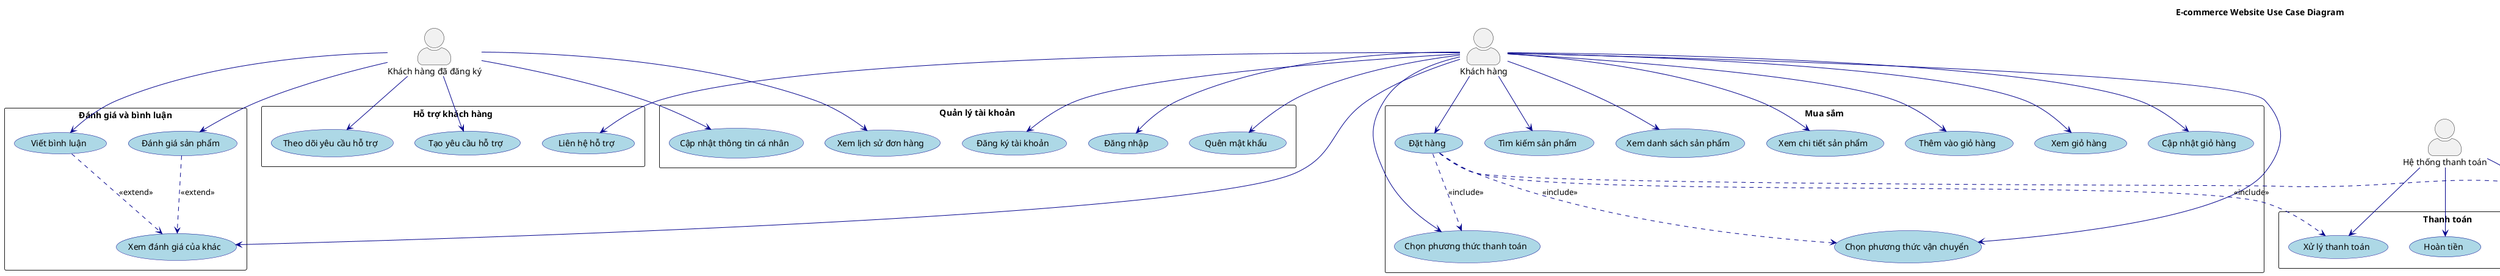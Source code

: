 @startuml E-commerce Website Use Case Diagram

!define RECTANGLE class

skinparam actorStyle awesome
skinparam usecase {
    BackgroundColor LightBlue
    BorderColor DarkBlue
    ArrowColor DarkBlue
}

title E-commerce Website Use Case Diagram

' Actors
actor "Khách hàng" as Customer
actor "Khách hàng đã đăng ký" as RegisteredCustomer
actor "Quản trị viên" as Admin
actor "Nhân viên bán hàng" as SalesStaff
actor "Hệ thống thanh toán" as PaymentSystem
actor "Hệ thống vận chuyển" as ShippingSystem

' Use Cases for Customer
rectangle "Quản lý tài khoản" {
    usecase "Đăng ký tài khoản" as UC1
    usecase "Đăng nhập" as UC2
    usecase "Quên mật khẩu" as UC3
    usecase "Cập nhật thông tin cá nhân" as UC4
    usecase "Xem lịch sử đơn hàng" as UC5
}

rectangle "Mua sắm" {
    usecase "Tìm kiếm sản phẩm" as UC6
    usecase "Xem danh sách sản phẩm" as UC7
    usecase "Xem chi tiết sản phẩm" as UC8
    usecase "Thêm vào giỏ hàng" as UC9
    usecase "Xem giỏ hàng" as UC10
    usecase "Cập nhật giỏ hàng" as UC11
    usecase "Đặt hàng" as UC12
    usecase "Chọn phương thức thanh toán" as UC13
    usecase "Chọn phương thức vận chuyển" as UC14
}

rectangle "Đánh giá và bình luận" {
    usecase "Đánh giá sản phẩm" as UC15
    usecase "Viết bình luận" as UC16
    usecase "Xem đánh giá của khác" as UC17
}

rectangle "Hỗ trợ khách hàng" {
    usecase "Liên hệ hỗ trợ" as UC18
    usecase "Tạo yêu cầu hỗ trợ" as UC19
    usecase "Theo dõi yêu cầu hỗ trợ" as UC20
}

' Use Cases for Admin
rectangle "Quản lý hệ thống" {
    usecase "Quản lý người dùng" as UC21
    usecase "Quản lý sản phẩm" as UC22
    usecase "Quản lý danh mục" as UC23
    usecase "Quản lý đơn hàng" as UC24
    usecase "Quản lý kho hàng" as UC25
    usecase "Xem báo cáo thống kê" as UC26
    usecase "Quản lý khuyến mãi" as UC27
    usecase "Quản lý vận chuyển" as UC28
}

' Use Cases for Sales Staff
rectangle "Hỗ trợ bán hàng" {
    usecase "Xử lý đơn hàng" as UC29
    usecase "Cập nhật trạng thái đơn hàng" as UC30
    usecase "Hỗ trợ khách hàng" as UC31
    usecase "Xử lý khiếu nại" as UC32
}

' Use Cases for Payment System
rectangle "Thanh toán" {
    usecase "Xử lý thanh toán" as UC33
    usecase "Hoàn tiền" as UC34
    usecase "Xác thực giao dịch" as UC35
}

' Use Cases for Shipping System
rectangle "Vận chuyển" {
    usecase "Tính phí vận chuyển" as UC36
    usecase "Theo dõi đơn hàng" as UC37
    usecase "Cập nhật trạng thái vận chuyển" as UC38
}

' Relationships for Customer
Customer --> UC1
Customer --> UC2
Customer --> UC3
Customer --> UC6
Customer --> UC7
Customer --> UC8
Customer --> UC9
Customer --> UC10
Customer --> UC11
Customer --> UC12
Customer --> UC13
Customer --> UC14
Customer --> UC17
Customer --> UC18

' Relationships for Registered Customer
RegisteredCustomer --> UC4
RegisteredCustomer --> UC5
RegisteredCustomer --> UC15
RegisteredCustomer --> UC16
RegisteredCustomer --> UC19
RegisteredCustomer --> UC20

' Relationships for Admin
Admin --> UC21
Admin --> UC22
Admin --> UC23
Admin --> UC24
Admin --> UC25
Admin --> UC26
Admin --> UC27
Admin --> UC28

' Relationships for Sales Staff
SalesStaff --> UC29
SalesStaff --> UC30
SalesStaff --> UC31
SalesStaff --> UC32

' Relationships for Payment System
PaymentSystem --> UC33
PaymentSystem --> UC34
PaymentSystem --> UC35

' Relationships for Shipping System
ShippingSystem --> UC36
ShippingSystem --> UC37
ShippingSystem --> UC38

' Include relationships
UC12 ..> UC13 : <<include>>
UC12 ..> UC14 : <<include>>
UC12 ..> UC33 : <<include>>
UC12 ..> UC36 : <<include>>
UC22 ..> UC25 : <<include>>
UC24 ..> UC30 : <<include>>

' Extend relationships
UC15 ..> UC17 : <<extend>>
UC16 ..> UC17 : <<extend>>

@enduml